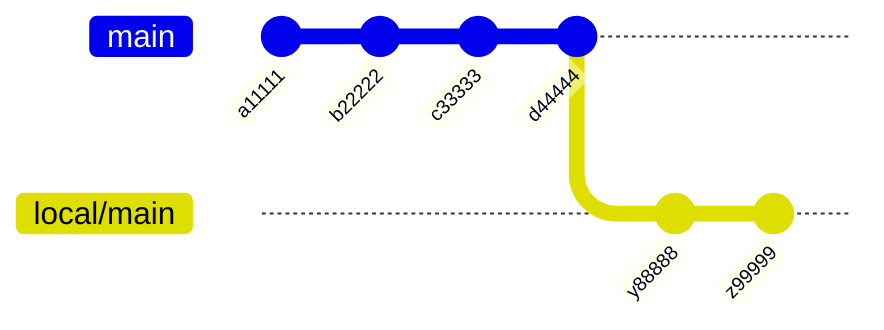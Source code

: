 gitGraph
    commit id:"a11111"
    commit id:"b22222"
    commit id:"c33333"
    commit id:"d44444"
    branch local/main
    checkout local/main
    commit id:"y88888"
    commit id:"z99999"